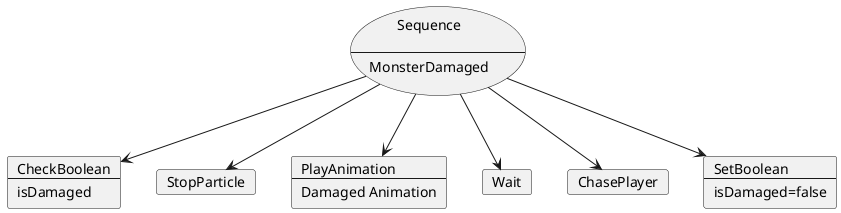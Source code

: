 @startuml

usecase Sequence[
    Sequence
    
    ---
    MonsterDamaged
]
card CheckBoolean[
    CheckBoolean
    ---
    isDamaged
]
card StopParticle
card PlayAnimation[
    PlayAnimation
    ---
    Damaged Animation
]
card Wait
card ChasePlayer
card SetBoolean[
    SetBoolean
    ---
    isDamaged=false
]

Sequence-->CheckBoolean
Sequence-->StopParticle
Sequence-->PlayAnimation
Sequence-->Wait
Sequence-->ChasePlayer
Sequence-->SetBoolean

@enduml